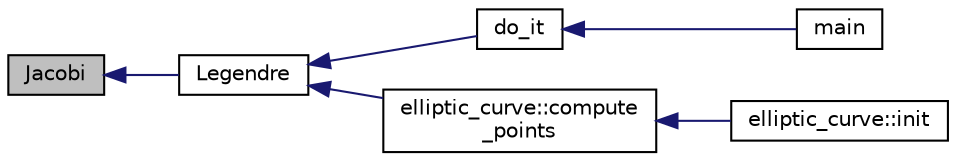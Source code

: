 digraph "Jacobi"
{
  edge [fontname="Helvetica",fontsize="10",labelfontname="Helvetica",labelfontsize="10"];
  node [fontname="Helvetica",fontsize="10",shape=record];
  rankdir="LR";
  Node2413 [label="Jacobi",height=0.2,width=0.4,color="black", fillcolor="grey75", style="filled", fontcolor="black"];
  Node2413 -> Node2414 [dir="back",color="midnightblue",fontsize="10",style="solid",fontname="Helvetica"];
  Node2414 [label="Legendre",height=0.2,width=0.4,color="black", fillcolor="white", style="filled",URL="$df/dda/number__theory_8_c.html#a731e9304ceef1c1abe954dce2de1b985"];
  Node2414 -> Node2415 [dir="back",color="midnightblue",fontsize="10",style="solid",fontname="Helvetica"];
  Node2415 [label="do_it",height=0.2,width=0.4,color="black", fillcolor="white", style="filled",URL="$dd/d24/sarnak_8_c.html#a765f49af6bc0f6958441ba0baea50fc7"];
  Node2415 -> Node2416 [dir="back",color="midnightblue",fontsize="10",style="solid",fontname="Helvetica"];
  Node2416 [label="main",height=0.2,width=0.4,color="black", fillcolor="white", style="filled",URL="$dd/d24/sarnak_8_c.html#a3c04138a5bfe5d72780bb7e82a18e627"];
  Node2414 -> Node2417 [dir="back",color="midnightblue",fontsize="10",style="solid",fontname="Helvetica"];
  Node2417 [label="elliptic_curve::compute\l_points",height=0.2,width=0.4,color="black", fillcolor="white", style="filled",URL="$d3/dea/classelliptic__curve.html#a07f848c282b8e731d9e99e9b358d5a9a"];
  Node2417 -> Node2418 [dir="back",color="midnightblue",fontsize="10",style="solid",fontname="Helvetica"];
  Node2418 [label="elliptic_curve::init",height=0.2,width=0.4,color="black", fillcolor="white", style="filled",URL="$d3/dea/classelliptic__curve.html#a0146cb7d2585f1e15e49d77a7496190f"];
}
